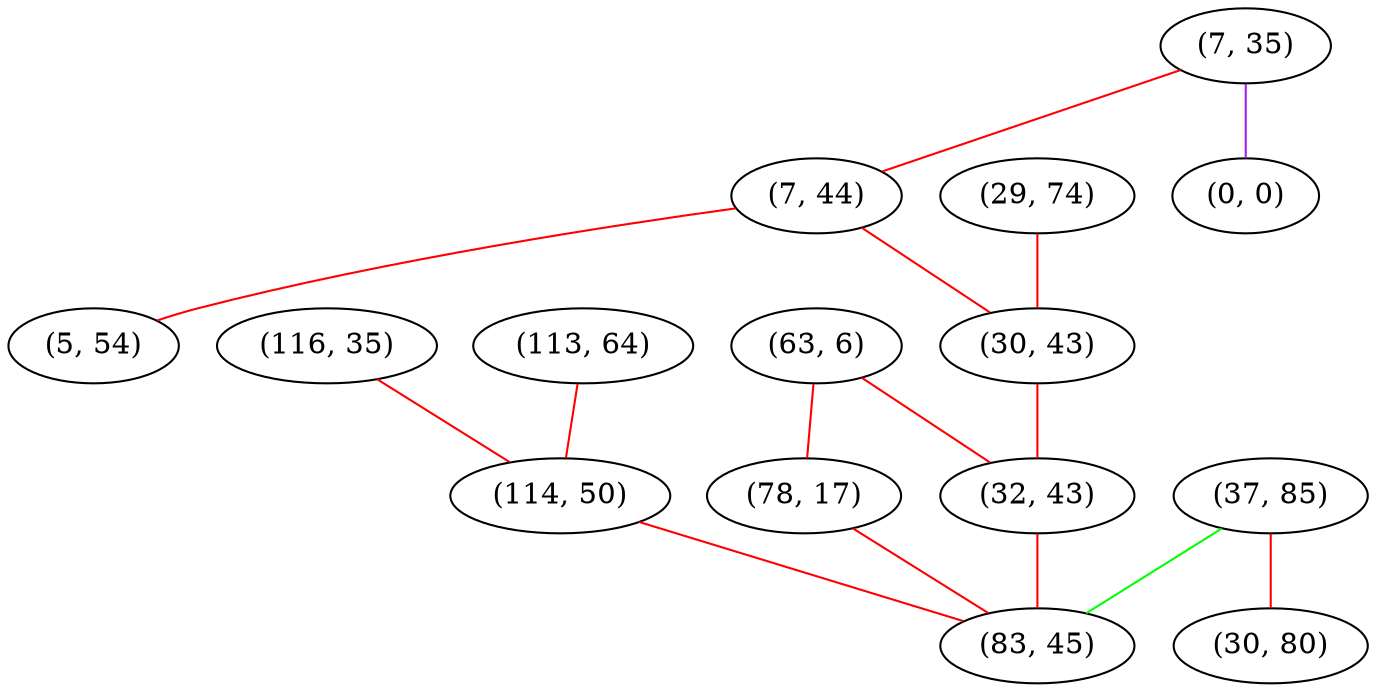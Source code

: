 graph "" {
"(7, 35)";
"(63, 6)";
"(0, 0)";
"(116, 35)";
"(7, 44)";
"(113, 64)";
"(114, 50)";
"(29, 74)";
"(78, 17)";
"(30, 43)";
"(32, 43)";
"(37, 85)";
"(83, 45)";
"(5, 54)";
"(30, 80)";
"(7, 35)" -- "(7, 44)"  [color=red, key=0, weight=1];
"(7, 35)" -- "(0, 0)"  [color=purple, key=0, weight=4];
"(63, 6)" -- "(32, 43)"  [color=red, key=0, weight=1];
"(63, 6)" -- "(78, 17)"  [color=red, key=0, weight=1];
"(116, 35)" -- "(114, 50)"  [color=red, key=0, weight=1];
"(7, 44)" -- "(5, 54)"  [color=red, key=0, weight=1];
"(7, 44)" -- "(30, 43)"  [color=red, key=0, weight=1];
"(113, 64)" -- "(114, 50)"  [color=red, key=0, weight=1];
"(114, 50)" -- "(83, 45)"  [color=red, key=0, weight=1];
"(29, 74)" -- "(30, 43)"  [color=red, key=0, weight=1];
"(78, 17)" -- "(83, 45)"  [color=red, key=0, weight=1];
"(30, 43)" -- "(32, 43)"  [color=red, key=0, weight=1];
"(32, 43)" -- "(83, 45)"  [color=red, key=0, weight=1];
"(37, 85)" -- "(30, 80)"  [color=red, key=0, weight=1];
"(37, 85)" -- "(83, 45)"  [color=green, key=0, weight=2];
}

